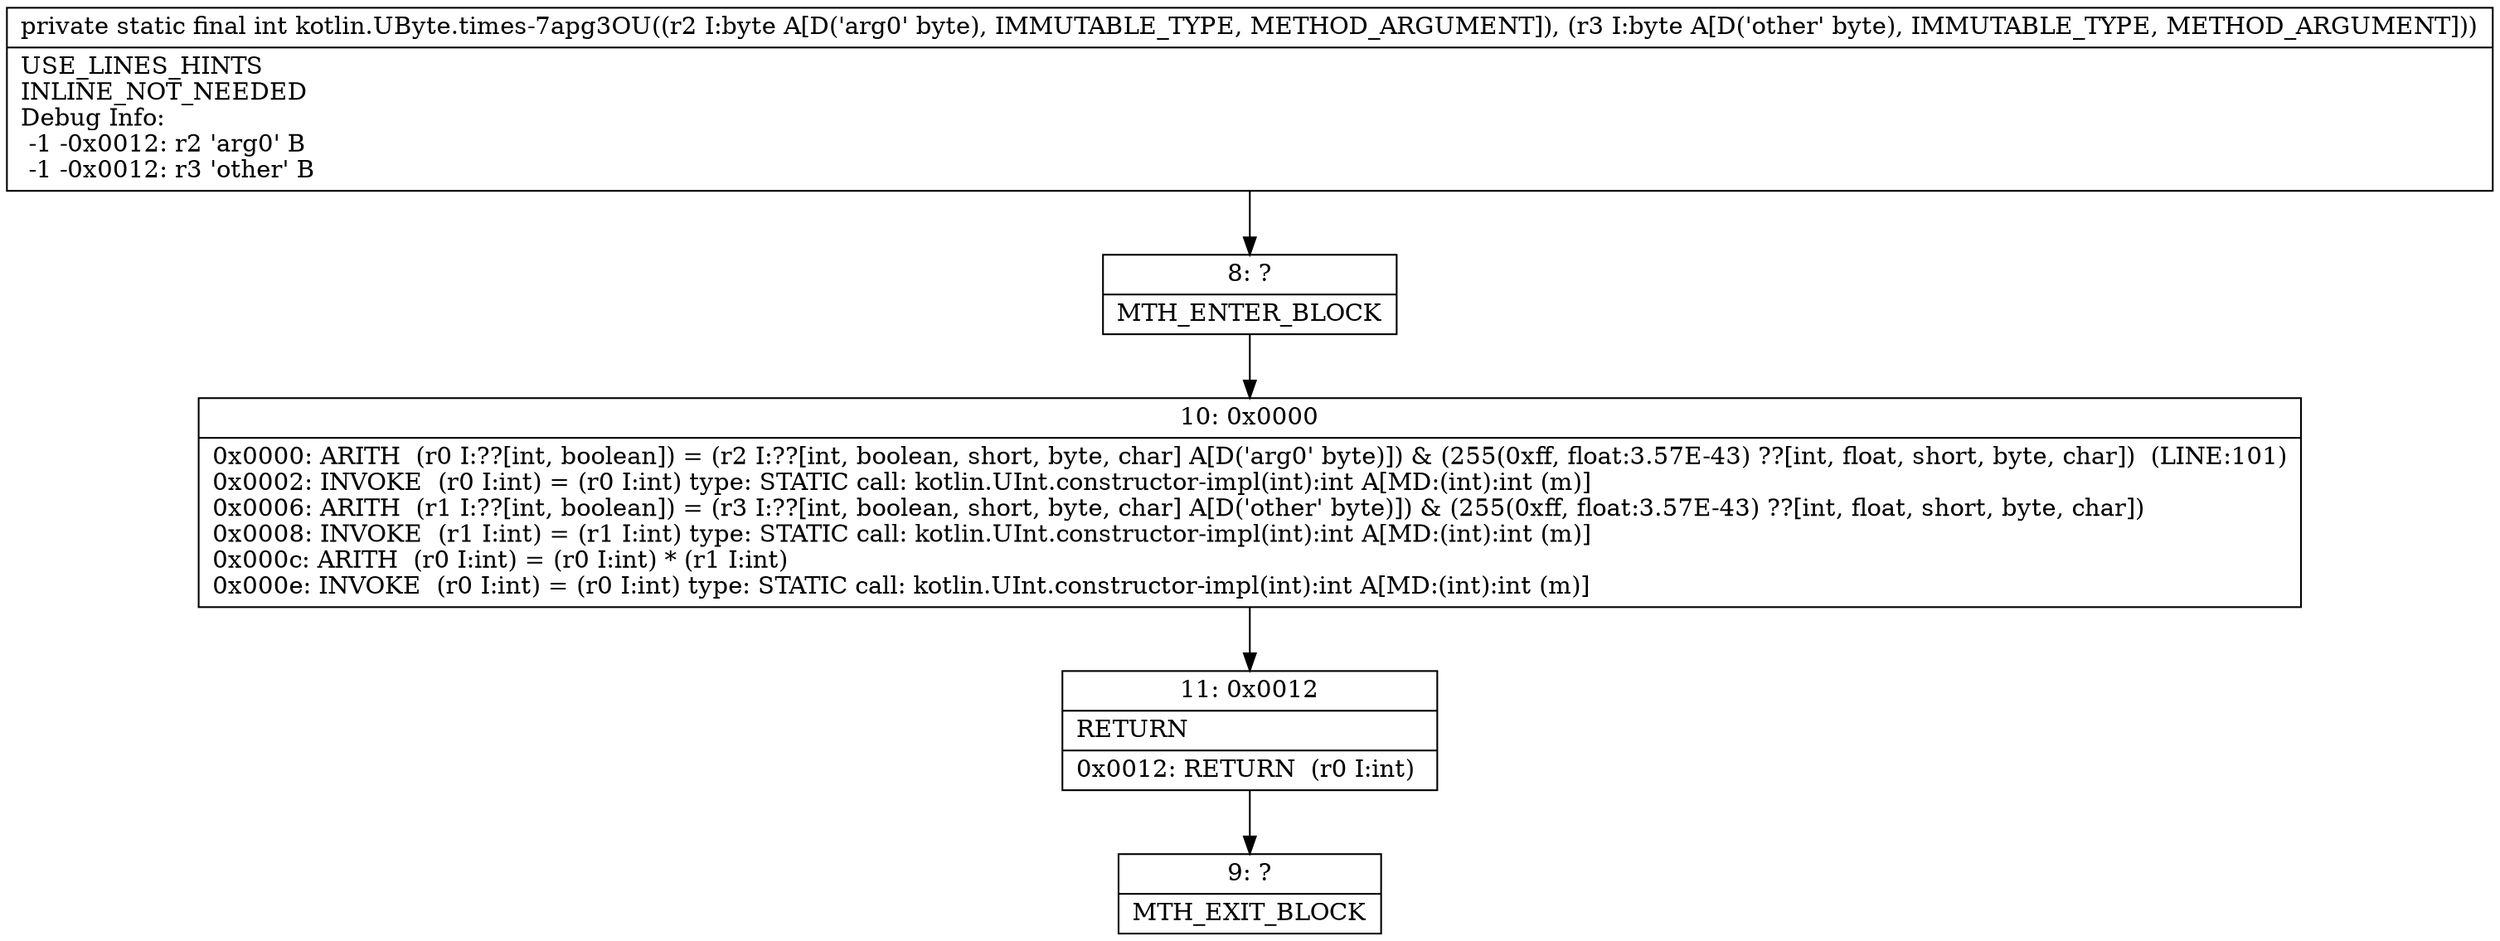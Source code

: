 digraph "CFG forkotlin.UByte.times\-7apg3OU(BB)I" {
Node_8 [shape=record,label="{8\:\ ?|MTH_ENTER_BLOCK\l}"];
Node_10 [shape=record,label="{10\:\ 0x0000|0x0000: ARITH  (r0 I:??[int, boolean]) = (r2 I:??[int, boolean, short, byte, char] A[D('arg0' byte)]) & (255(0xff, float:3.57E\-43) ??[int, float, short, byte, char])  (LINE:101)\l0x0002: INVOKE  (r0 I:int) = (r0 I:int) type: STATIC call: kotlin.UInt.constructor\-impl(int):int A[MD:(int):int (m)]\l0x0006: ARITH  (r1 I:??[int, boolean]) = (r3 I:??[int, boolean, short, byte, char] A[D('other' byte)]) & (255(0xff, float:3.57E\-43) ??[int, float, short, byte, char]) \l0x0008: INVOKE  (r1 I:int) = (r1 I:int) type: STATIC call: kotlin.UInt.constructor\-impl(int):int A[MD:(int):int (m)]\l0x000c: ARITH  (r0 I:int) = (r0 I:int) * (r1 I:int) \l0x000e: INVOKE  (r0 I:int) = (r0 I:int) type: STATIC call: kotlin.UInt.constructor\-impl(int):int A[MD:(int):int (m)]\l}"];
Node_11 [shape=record,label="{11\:\ 0x0012|RETURN\l|0x0012: RETURN  (r0 I:int) \l}"];
Node_9 [shape=record,label="{9\:\ ?|MTH_EXIT_BLOCK\l}"];
MethodNode[shape=record,label="{private static final int kotlin.UByte.times\-7apg3OU((r2 I:byte A[D('arg0' byte), IMMUTABLE_TYPE, METHOD_ARGUMENT]), (r3 I:byte A[D('other' byte), IMMUTABLE_TYPE, METHOD_ARGUMENT]))  | USE_LINES_HINTS\lINLINE_NOT_NEEDED\lDebug Info:\l  \-1 \-0x0012: r2 'arg0' B\l  \-1 \-0x0012: r3 'other' B\l}"];
MethodNode -> Node_8;Node_8 -> Node_10;
Node_10 -> Node_11;
Node_11 -> Node_9;
}

